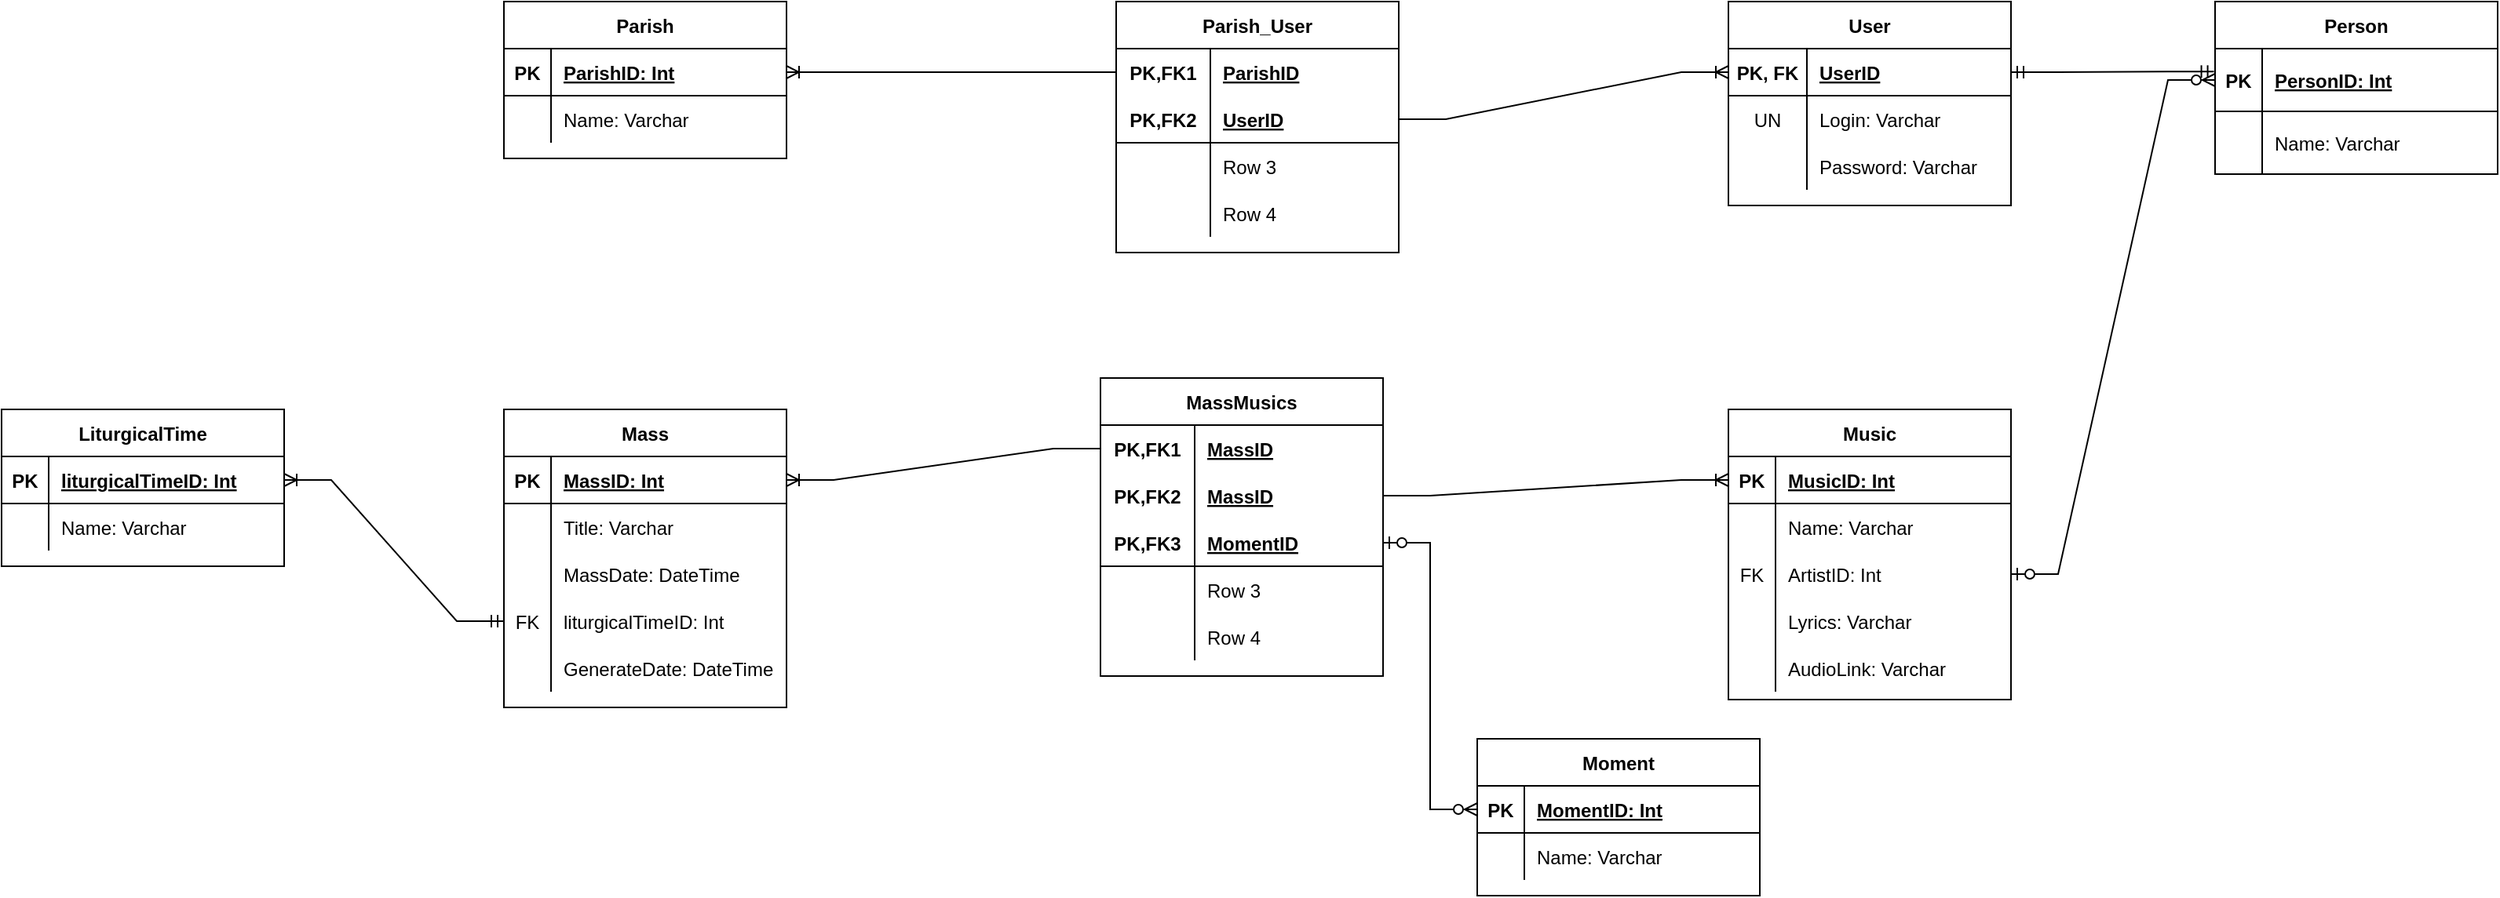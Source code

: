 <mxfile version="15.8.8" type="device"><diagram id="pBxpf4QLB0d9RIdN4kWl" name="Page-1"><mxGraphModel dx="1422" dy="762" grid="1" gridSize="10" guides="1" tooltips="1" connect="1" arrows="1" fold="1" page="1" pageScale="1" pageWidth="827" pageHeight="1169" math="0" shadow="0"><root><mxCell id="0"/><mxCell id="1" parent="0"/><mxCell id="s4vlxs1HqQsCH3ZGNKYO-1" value="Parish" style="shape=table;startSize=30;container=1;collapsible=1;childLayout=tableLayout;fixedRows=1;rowLines=0;fontStyle=1;align=center;resizeLast=1;" vertex="1" parent="1"><mxGeometry x="660" y="610" width="180" height="100" as="geometry"/></mxCell><mxCell id="s4vlxs1HqQsCH3ZGNKYO-2" value="" style="shape=partialRectangle;collapsible=0;dropTarget=0;pointerEvents=0;fillColor=none;top=0;left=0;bottom=1;right=0;points=[[0,0.5],[1,0.5]];portConstraint=eastwest;" vertex="1" parent="s4vlxs1HqQsCH3ZGNKYO-1"><mxGeometry y="30" width="180" height="30" as="geometry"/></mxCell><mxCell id="s4vlxs1HqQsCH3ZGNKYO-3" value="PK" style="shape=partialRectangle;connectable=0;fillColor=none;top=0;left=0;bottom=0;right=0;fontStyle=1;overflow=hidden;" vertex="1" parent="s4vlxs1HqQsCH3ZGNKYO-2"><mxGeometry width="30" height="30" as="geometry"><mxRectangle width="30" height="30" as="alternateBounds"/></mxGeometry></mxCell><mxCell id="s4vlxs1HqQsCH3ZGNKYO-4" value="ParishID: Int" style="shape=partialRectangle;connectable=0;fillColor=none;top=0;left=0;bottom=0;right=0;align=left;spacingLeft=6;fontStyle=5;overflow=hidden;" vertex="1" parent="s4vlxs1HqQsCH3ZGNKYO-2"><mxGeometry x="30" width="150" height="30" as="geometry"><mxRectangle width="150" height="30" as="alternateBounds"/></mxGeometry></mxCell><mxCell id="s4vlxs1HqQsCH3ZGNKYO-5" value="" style="shape=partialRectangle;collapsible=0;dropTarget=0;pointerEvents=0;fillColor=none;top=0;left=0;bottom=0;right=0;points=[[0,0.5],[1,0.5]];portConstraint=eastwest;" vertex="1" parent="s4vlxs1HqQsCH3ZGNKYO-1"><mxGeometry y="60" width="180" height="30" as="geometry"/></mxCell><mxCell id="s4vlxs1HqQsCH3ZGNKYO-6" value="" style="shape=partialRectangle;connectable=0;fillColor=none;top=0;left=0;bottom=0;right=0;editable=1;overflow=hidden;" vertex="1" parent="s4vlxs1HqQsCH3ZGNKYO-5"><mxGeometry width="30" height="30" as="geometry"><mxRectangle width="30" height="30" as="alternateBounds"/></mxGeometry></mxCell><mxCell id="s4vlxs1HqQsCH3ZGNKYO-7" value="Name: Varchar" style="shape=partialRectangle;connectable=0;fillColor=none;top=0;left=0;bottom=0;right=0;align=left;spacingLeft=6;overflow=hidden;" vertex="1" parent="s4vlxs1HqQsCH3ZGNKYO-5"><mxGeometry x="30" width="150" height="30" as="geometry"><mxRectangle width="150" height="30" as="alternateBounds"/></mxGeometry></mxCell><mxCell id="s4vlxs1HqQsCH3ZGNKYO-8" value="Parish_User" style="shape=table;startSize=30;container=1;collapsible=1;childLayout=tableLayout;fixedRows=1;rowLines=0;fontStyle=1;align=center;resizeLast=1;" vertex="1" parent="1"><mxGeometry x="1050" y="610" width="180" height="160" as="geometry"/></mxCell><mxCell id="s4vlxs1HqQsCH3ZGNKYO-9" value="" style="shape=partialRectangle;collapsible=0;dropTarget=0;pointerEvents=0;fillColor=none;top=0;left=0;bottom=0;right=0;points=[[0,0.5],[1,0.5]];portConstraint=eastwest;" vertex="1" parent="s4vlxs1HqQsCH3ZGNKYO-8"><mxGeometry y="30" width="180" height="30" as="geometry"/></mxCell><mxCell id="s4vlxs1HqQsCH3ZGNKYO-10" value="PK,FK1" style="shape=partialRectangle;connectable=0;fillColor=none;top=0;left=0;bottom=0;right=0;fontStyle=1;overflow=hidden;" vertex="1" parent="s4vlxs1HqQsCH3ZGNKYO-9"><mxGeometry width="60" height="30" as="geometry"><mxRectangle width="60" height="30" as="alternateBounds"/></mxGeometry></mxCell><mxCell id="s4vlxs1HqQsCH3ZGNKYO-11" value="ParishID" style="shape=partialRectangle;connectable=0;fillColor=none;top=0;left=0;bottom=0;right=0;align=left;spacingLeft=6;fontStyle=5;overflow=hidden;" vertex="1" parent="s4vlxs1HqQsCH3ZGNKYO-9"><mxGeometry x="60" width="120" height="30" as="geometry"><mxRectangle width="120" height="30" as="alternateBounds"/></mxGeometry></mxCell><mxCell id="s4vlxs1HqQsCH3ZGNKYO-12" value="" style="shape=partialRectangle;collapsible=0;dropTarget=0;pointerEvents=0;fillColor=none;top=0;left=0;bottom=1;right=0;points=[[0,0.5],[1,0.5]];portConstraint=eastwest;" vertex="1" parent="s4vlxs1HqQsCH3ZGNKYO-8"><mxGeometry y="60" width="180" height="30" as="geometry"/></mxCell><mxCell id="s4vlxs1HqQsCH3ZGNKYO-13" value="PK,FK2" style="shape=partialRectangle;connectable=0;fillColor=none;top=0;left=0;bottom=0;right=0;fontStyle=1;overflow=hidden;" vertex="1" parent="s4vlxs1HqQsCH3ZGNKYO-12"><mxGeometry width="60" height="30" as="geometry"><mxRectangle width="60" height="30" as="alternateBounds"/></mxGeometry></mxCell><mxCell id="s4vlxs1HqQsCH3ZGNKYO-14" value="UserID" style="shape=partialRectangle;connectable=0;fillColor=none;top=0;left=0;bottom=0;right=0;align=left;spacingLeft=6;fontStyle=5;overflow=hidden;" vertex="1" parent="s4vlxs1HqQsCH3ZGNKYO-12"><mxGeometry x="60" width="120" height="30" as="geometry"><mxRectangle width="120" height="30" as="alternateBounds"/></mxGeometry></mxCell><mxCell id="s4vlxs1HqQsCH3ZGNKYO-15" value="" style="shape=partialRectangle;collapsible=0;dropTarget=0;pointerEvents=0;fillColor=none;top=0;left=0;bottom=0;right=0;points=[[0,0.5],[1,0.5]];portConstraint=eastwest;" vertex="1" parent="s4vlxs1HqQsCH3ZGNKYO-8"><mxGeometry y="90" width="180" height="30" as="geometry"/></mxCell><mxCell id="s4vlxs1HqQsCH3ZGNKYO-16" value="" style="shape=partialRectangle;connectable=0;fillColor=none;top=0;left=0;bottom=0;right=0;editable=1;overflow=hidden;" vertex="1" parent="s4vlxs1HqQsCH3ZGNKYO-15"><mxGeometry width="60" height="30" as="geometry"><mxRectangle width="60" height="30" as="alternateBounds"/></mxGeometry></mxCell><mxCell id="s4vlxs1HqQsCH3ZGNKYO-17" value="Row 3" style="shape=partialRectangle;connectable=0;fillColor=none;top=0;left=0;bottom=0;right=0;align=left;spacingLeft=6;overflow=hidden;" vertex="1" parent="s4vlxs1HqQsCH3ZGNKYO-15"><mxGeometry x="60" width="120" height="30" as="geometry"><mxRectangle width="120" height="30" as="alternateBounds"/></mxGeometry></mxCell><mxCell id="s4vlxs1HqQsCH3ZGNKYO-18" value="" style="shape=partialRectangle;collapsible=0;dropTarget=0;pointerEvents=0;fillColor=none;top=0;left=0;bottom=0;right=0;points=[[0,0.5],[1,0.5]];portConstraint=eastwest;" vertex="1" parent="s4vlxs1HqQsCH3ZGNKYO-8"><mxGeometry y="120" width="180" height="30" as="geometry"/></mxCell><mxCell id="s4vlxs1HqQsCH3ZGNKYO-19" value="" style="shape=partialRectangle;connectable=0;fillColor=none;top=0;left=0;bottom=0;right=0;editable=1;overflow=hidden;" vertex="1" parent="s4vlxs1HqQsCH3ZGNKYO-18"><mxGeometry width="60" height="30" as="geometry"><mxRectangle width="60" height="30" as="alternateBounds"/></mxGeometry></mxCell><mxCell id="s4vlxs1HqQsCH3ZGNKYO-20" value="Row 4" style="shape=partialRectangle;connectable=0;fillColor=none;top=0;left=0;bottom=0;right=0;align=left;spacingLeft=6;overflow=hidden;" vertex="1" parent="s4vlxs1HqQsCH3ZGNKYO-18"><mxGeometry x="60" width="120" height="30" as="geometry"><mxRectangle width="120" height="30" as="alternateBounds"/></mxGeometry></mxCell><mxCell id="s4vlxs1HqQsCH3ZGNKYO-21" value="User" style="shape=table;startSize=30;container=1;collapsible=1;childLayout=tableLayout;fixedRows=1;rowLines=0;fontStyle=1;align=center;resizeLast=1;" vertex="1" parent="1"><mxGeometry x="1440" y="610" width="180" height="130" as="geometry"/></mxCell><mxCell id="s4vlxs1HqQsCH3ZGNKYO-22" value="" style="shape=partialRectangle;collapsible=0;dropTarget=0;pointerEvents=0;fillColor=none;top=0;left=0;bottom=1;right=0;points=[[0,0.5],[1,0.5]];portConstraint=eastwest;" vertex="1" parent="s4vlxs1HqQsCH3ZGNKYO-21"><mxGeometry y="30" width="180" height="30" as="geometry"/></mxCell><mxCell id="s4vlxs1HqQsCH3ZGNKYO-23" value="PK, FK" style="shape=partialRectangle;connectable=0;fillColor=none;top=0;left=0;bottom=0;right=0;fontStyle=1;overflow=hidden;" vertex="1" parent="s4vlxs1HqQsCH3ZGNKYO-22"><mxGeometry width="50" height="30" as="geometry"><mxRectangle width="50" height="30" as="alternateBounds"/></mxGeometry></mxCell><mxCell id="s4vlxs1HqQsCH3ZGNKYO-24" value="UserID" style="shape=partialRectangle;connectable=0;fillColor=none;top=0;left=0;bottom=0;right=0;align=left;spacingLeft=6;fontStyle=5;overflow=hidden;" vertex="1" parent="s4vlxs1HqQsCH3ZGNKYO-22"><mxGeometry x="50" width="130" height="30" as="geometry"><mxRectangle width="130" height="30" as="alternateBounds"/></mxGeometry></mxCell><mxCell id="s4vlxs1HqQsCH3ZGNKYO-25" value="" style="shape=partialRectangle;collapsible=0;dropTarget=0;pointerEvents=0;fillColor=none;top=0;left=0;bottom=0;right=0;points=[[0,0.5],[1,0.5]];portConstraint=eastwest;" vertex="1" parent="s4vlxs1HqQsCH3ZGNKYO-21"><mxGeometry y="60" width="180" height="30" as="geometry"/></mxCell><mxCell id="s4vlxs1HqQsCH3ZGNKYO-26" value="UN" style="shape=partialRectangle;connectable=0;fillColor=none;top=0;left=0;bottom=0;right=0;editable=1;overflow=hidden;fontStyle=0" vertex="1" parent="s4vlxs1HqQsCH3ZGNKYO-25"><mxGeometry width="50" height="30" as="geometry"><mxRectangle width="50" height="30" as="alternateBounds"/></mxGeometry></mxCell><mxCell id="s4vlxs1HqQsCH3ZGNKYO-27" value="Login: Varchar" style="shape=partialRectangle;connectable=0;fillColor=none;top=0;left=0;bottom=0;right=0;align=left;spacingLeft=6;overflow=hidden;fontStyle=0" vertex="1" parent="s4vlxs1HqQsCH3ZGNKYO-25"><mxGeometry x="50" width="130" height="30" as="geometry"><mxRectangle width="130" height="30" as="alternateBounds"/></mxGeometry></mxCell><mxCell id="s4vlxs1HqQsCH3ZGNKYO-28" value="" style="shape=partialRectangle;collapsible=0;dropTarget=0;pointerEvents=0;fillColor=none;top=0;left=0;bottom=0;right=0;points=[[0,0.5],[1,0.5]];portConstraint=eastwest;" vertex="1" parent="s4vlxs1HqQsCH3ZGNKYO-21"><mxGeometry y="90" width="180" height="30" as="geometry"/></mxCell><mxCell id="s4vlxs1HqQsCH3ZGNKYO-29" value="" style="shape=partialRectangle;connectable=0;fillColor=none;top=0;left=0;bottom=0;right=0;editable=1;overflow=hidden;" vertex="1" parent="s4vlxs1HqQsCH3ZGNKYO-28"><mxGeometry width="50" height="30" as="geometry"><mxRectangle width="50" height="30" as="alternateBounds"/></mxGeometry></mxCell><mxCell id="s4vlxs1HqQsCH3ZGNKYO-30" value="Password: Varchar" style="shape=partialRectangle;connectable=0;fillColor=none;top=0;left=0;bottom=0;right=0;align=left;spacingLeft=6;overflow=hidden;" vertex="1" parent="s4vlxs1HqQsCH3ZGNKYO-28"><mxGeometry x="50" width="130" height="30" as="geometry"><mxRectangle width="130" height="30" as="alternateBounds"/></mxGeometry></mxCell><mxCell id="s4vlxs1HqQsCH3ZGNKYO-31" value="" style="edgeStyle=entityRelationEdgeStyle;fontSize=12;html=1;endArrow=ERoneToMany;rounded=0;entryX=1;entryY=0.5;entryDx=0;entryDy=0;exitX=0;exitY=0.5;exitDx=0;exitDy=0;" edge="1" parent="1" source="s4vlxs1HqQsCH3ZGNKYO-9" target="s4vlxs1HqQsCH3ZGNKYO-2"><mxGeometry width="100" height="100" relative="1" as="geometry"><mxPoint x="1140" y="880" as="sourcePoint"/><mxPoint x="1100" y="720" as="targetPoint"/></mxGeometry></mxCell><mxCell id="s4vlxs1HqQsCH3ZGNKYO-32" value="" style="edgeStyle=entityRelationEdgeStyle;fontSize=12;html=1;endArrow=ERoneToMany;rounded=0;entryX=0;entryY=0.5;entryDx=0;entryDy=0;exitX=1;exitY=0.5;exitDx=0;exitDy=0;" edge="1" parent="1" source="s4vlxs1HqQsCH3ZGNKYO-12" target="s4vlxs1HqQsCH3ZGNKYO-22"><mxGeometry width="100" height="100" relative="1" as="geometry"><mxPoint x="1140" y="880" as="sourcePoint"/><mxPoint x="1240" y="780" as="targetPoint"/></mxGeometry></mxCell><mxCell id="s4vlxs1HqQsCH3ZGNKYO-33" value="Mass" style="shape=table;startSize=30;container=1;collapsible=1;childLayout=tableLayout;fixedRows=1;rowLines=0;fontStyle=1;align=center;resizeLast=1;" vertex="1" parent="1"><mxGeometry x="660" y="870" width="180" height="190" as="geometry"/></mxCell><mxCell id="s4vlxs1HqQsCH3ZGNKYO-34" value="" style="shape=partialRectangle;collapsible=0;dropTarget=0;pointerEvents=0;fillColor=none;top=0;left=0;bottom=1;right=0;points=[[0,0.5],[1,0.5]];portConstraint=eastwest;" vertex="1" parent="s4vlxs1HqQsCH3ZGNKYO-33"><mxGeometry y="30" width="180" height="30" as="geometry"/></mxCell><mxCell id="s4vlxs1HqQsCH3ZGNKYO-35" value="PK" style="shape=partialRectangle;connectable=0;fillColor=none;top=0;left=0;bottom=0;right=0;fontStyle=1;overflow=hidden;" vertex="1" parent="s4vlxs1HqQsCH3ZGNKYO-34"><mxGeometry width="30" height="30" as="geometry"><mxRectangle width="30" height="30" as="alternateBounds"/></mxGeometry></mxCell><mxCell id="s4vlxs1HqQsCH3ZGNKYO-36" value="MassID: Int" style="shape=partialRectangle;connectable=0;fillColor=none;top=0;left=0;bottom=0;right=0;align=left;spacingLeft=6;fontStyle=5;overflow=hidden;" vertex="1" parent="s4vlxs1HqQsCH3ZGNKYO-34"><mxGeometry x="30" width="150" height="30" as="geometry"><mxRectangle width="150" height="30" as="alternateBounds"/></mxGeometry></mxCell><mxCell id="s4vlxs1HqQsCH3ZGNKYO-37" value="" style="shape=partialRectangle;collapsible=0;dropTarget=0;pointerEvents=0;fillColor=none;top=0;left=0;bottom=0;right=0;points=[[0,0.5],[1,0.5]];portConstraint=eastwest;" vertex="1" parent="s4vlxs1HqQsCH3ZGNKYO-33"><mxGeometry y="60" width="180" height="30" as="geometry"/></mxCell><mxCell id="s4vlxs1HqQsCH3ZGNKYO-38" value="" style="shape=partialRectangle;connectable=0;fillColor=none;top=0;left=0;bottom=0;right=0;editable=1;overflow=hidden;" vertex="1" parent="s4vlxs1HqQsCH3ZGNKYO-37"><mxGeometry width="30" height="30" as="geometry"><mxRectangle width="30" height="30" as="alternateBounds"/></mxGeometry></mxCell><mxCell id="s4vlxs1HqQsCH3ZGNKYO-39" value="Title: Varchar" style="shape=partialRectangle;connectable=0;fillColor=none;top=0;left=0;bottom=0;right=0;align=left;spacingLeft=6;overflow=hidden;" vertex="1" parent="s4vlxs1HqQsCH3ZGNKYO-37"><mxGeometry x="30" width="150" height="30" as="geometry"><mxRectangle width="150" height="30" as="alternateBounds"/></mxGeometry></mxCell><mxCell id="s4vlxs1HqQsCH3ZGNKYO-40" value="" style="shape=partialRectangle;collapsible=0;dropTarget=0;pointerEvents=0;fillColor=none;top=0;left=0;bottom=0;right=0;points=[[0,0.5],[1,0.5]];portConstraint=eastwest;" vertex="1" parent="s4vlxs1HqQsCH3ZGNKYO-33"><mxGeometry y="90" width="180" height="30" as="geometry"/></mxCell><mxCell id="s4vlxs1HqQsCH3ZGNKYO-41" value="" style="shape=partialRectangle;connectable=0;fillColor=none;top=0;left=0;bottom=0;right=0;editable=1;overflow=hidden;" vertex="1" parent="s4vlxs1HqQsCH3ZGNKYO-40"><mxGeometry width="30" height="30" as="geometry"><mxRectangle width="30" height="30" as="alternateBounds"/></mxGeometry></mxCell><mxCell id="s4vlxs1HqQsCH3ZGNKYO-42" value="MassDate: DateTime" style="shape=partialRectangle;connectable=0;fillColor=none;top=0;left=0;bottom=0;right=0;align=left;spacingLeft=6;overflow=hidden;" vertex="1" parent="s4vlxs1HqQsCH3ZGNKYO-40"><mxGeometry x="30" width="150" height="30" as="geometry"><mxRectangle width="150" height="30" as="alternateBounds"/></mxGeometry></mxCell><mxCell id="s4vlxs1HqQsCH3ZGNKYO-43" value="" style="shape=partialRectangle;collapsible=0;dropTarget=0;pointerEvents=0;fillColor=none;top=0;left=0;bottom=0;right=0;points=[[0,0.5],[1,0.5]];portConstraint=eastwest;" vertex="1" parent="s4vlxs1HqQsCH3ZGNKYO-33"><mxGeometry y="120" width="180" height="30" as="geometry"/></mxCell><mxCell id="s4vlxs1HqQsCH3ZGNKYO-44" value="FK" style="shape=partialRectangle;connectable=0;fillColor=none;top=0;left=0;bottom=0;right=0;editable=1;overflow=hidden;" vertex="1" parent="s4vlxs1HqQsCH3ZGNKYO-43"><mxGeometry width="30" height="30" as="geometry"><mxRectangle width="30" height="30" as="alternateBounds"/></mxGeometry></mxCell><mxCell id="s4vlxs1HqQsCH3ZGNKYO-45" value="liturgicalTimeID: Int" style="shape=partialRectangle;connectable=0;fillColor=none;top=0;left=0;bottom=0;right=0;align=left;spacingLeft=6;overflow=hidden;" vertex="1" parent="s4vlxs1HqQsCH3ZGNKYO-43"><mxGeometry x="30" width="150" height="30" as="geometry"><mxRectangle width="150" height="30" as="alternateBounds"/></mxGeometry></mxCell><mxCell id="s4vlxs1HqQsCH3ZGNKYO-46" value="" style="shape=partialRectangle;collapsible=0;dropTarget=0;pointerEvents=0;fillColor=none;top=0;left=0;bottom=0;right=0;points=[[0,0.5],[1,0.5]];portConstraint=eastwest;" vertex="1" parent="s4vlxs1HqQsCH3ZGNKYO-33"><mxGeometry y="150" width="180" height="30" as="geometry"/></mxCell><mxCell id="s4vlxs1HqQsCH3ZGNKYO-47" value="" style="shape=partialRectangle;connectable=0;fillColor=none;top=0;left=0;bottom=0;right=0;editable=1;overflow=hidden;" vertex="1" parent="s4vlxs1HqQsCH3ZGNKYO-46"><mxGeometry width="30" height="30" as="geometry"><mxRectangle width="30" height="30" as="alternateBounds"/></mxGeometry></mxCell><mxCell id="s4vlxs1HqQsCH3ZGNKYO-48" value="GenerateDate: DateTime" style="shape=partialRectangle;connectable=0;fillColor=none;top=0;left=0;bottom=0;right=0;align=left;spacingLeft=6;overflow=hidden;" vertex="1" parent="s4vlxs1HqQsCH3ZGNKYO-46"><mxGeometry x="30" width="150" height="30" as="geometry"><mxRectangle width="150" height="30" as="alternateBounds"/></mxGeometry></mxCell><mxCell id="s4vlxs1HqQsCH3ZGNKYO-49" value="Music" style="shape=table;startSize=30;container=1;collapsible=1;childLayout=tableLayout;fixedRows=1;rowLines=0;fontStyle=1;align=center;resizeLast=1;" vertex="1" parent="1"><mxGeometry x="1440" y="870" width="180" height="185" as="geometry"/></mxCell><mxCell id="s4vlxs1HqQsCH3ZGNKYO-50" value="" style="shape=partialRectangle;collapsible=0;dropTarget=0;pointerEvents=0;fillColor=none;top=0;left=0;bottom=1;right=0;points=[[0,0.5],[1,0.5]];portConstraint=eastwest;" vertex="1" parent="s4vlxs1HqQsCH3ZGNKYO-49"><mxGeometry y="30" width="180" height="30" as="geometry"/></mxCell><mxCell id="s4vlxs1HqQsCH3ZGNKYO-51" value="PK" style="shape=partialRectangle;connectable=0;fillColor=none;top=0;left=0;bottom=0;right=0;fontStyle=1;overflow=hidden;" vertex="1" parent="s4vlxs1HqQsCH3ZGNKYO-50"><mxGeometry width="30" height="30" as="geometry"><mxRectangle width="30" height="30" as="alternateBounds"/></mxGeometry></mxCell><mxCell id="s4vlxs1HqQsCH3ZGNKYO-52" value="MusicID: Int" style="shape=partialRectangle;connectable=0;fillColor=none;top=0;left=0;bottom=0;right=0;align=left;spacingLeft=6;fontStyle=5;overflow=hidden;" vertex="1" parent="s4vlxs1HqQsCH3ZGNKYO-50"><mxGeometry x="30" width="150" height="30" as="geometry"><mxRectangle width="150" height="30" as="alternateBounds"/></mxGeometry></mxCell><mxCell id="s4vlxs1HqQsCH3ZGNKYO-53" value="" style="shape=partialRectangle;collapsible=0;dropTarget=0;pointerEvents=0;fillColor=none;top=0;left=0;bottom=0;right=0;points=[[0,0.5],[1,0.5]];portConstraint=eastwest;" vertex="1" parent="s4vlxs1HqQsCH3ZGNKYO-49"><mxGeometry y="60" width="180" height="30" as="geometry"/></mxCell><mxCell id="s4vlxs1HqQsCH3ZGNKYO-54" value="" style="shape=partialRectangle;connectable=0;fillColor=none;top=0;left=0;bottom=0;right=0;editable=1;overflow=hidden;" vertex="1" parent="s4vlxs1HqQsCH3ZGNKYO-53"><mxGeometry width="30" height="30" as="geometry"><mxRectangle width="30" height="30" as="alternateBounds"/></mxGeometry></mxCell><mxCell id="s4vlxs1HqQsCH3ZGNKYO-55" value="Name: Varchar" style="shape=partialRectangle;connectable=0;fillColor=none;top=0;left=0;bottom=0;right=0;align=left;spacingLeft=6;overflow=hidden;" vertex="1" parent="s4vlxs1HqQsCH3ZGNKYO-53"><mxGeometry x="30" width="150" height="30" as="geometry"><mxRectangle width="150" height="30" as="alternateBounds"/></mxGeometry></mxCell><mxCell id="s4vlxs1HqQsCH3ZGNKYO-56" value="" style="shape=partialRectangle;collapsible=0;dropTarget=0;pointerEvents=0;fillColor=none;top=0;left=0;bottom=0;right=0;points=[[0,0.5],[1,0.5]];portConstraint=eastwest;" vertex="1" parent="s4vlxs1HqQsCH3ZGNKYO-49"><mxGeometry y="90" width="180" height="30" as="geometry"/></mxCell><mxCell id="s4vlxs1HqQsCH3ZGNKYO-57" value="FK" style="shape=partialRectangle;connectable=0;fillColor=none;top=0;left=0;bottom=0;right=0;editable=1;overflow=hidden;" vertex="1" parent="s4vlxs1HqQsCH3ZGNKYO-56"><mxGeometry width="30" height="30" as="geometry"><mxRectangle width="30" height="30" as="alternateBounds"/></mxGeometry></mxCell><mxCell id="s4vlxs1HqQsCH3ZGNKYO-58" value="ArtistID: Int" style="shape=partialRectangle;connectable=0;fillColor=none;top=0;left=0;bottom=0;right=0;align=left;spacingLeft=6;overflow=hidden;" vertex="1" parent="s4vlxs1HqQsCH3ZGNKYO-56"><mxGeometry x="30" width="150" height="30" as="geometry"><mxRectangle width="150" height="30" as="alternateBounds"/></mxGeometry></mxCell><mxCell id="s4vlxs1HqQsCH3ZGNKYO-59" value="" style="shape=partialRectangle;collapsible=0;dropTarget=0;pointerEvents=0;fillColor=none;top=0;left=0;bottom=0;right=0;points=[[0,0.5],[1,0.5]];portConstraint=eastwest;" vertex="1" parent="s4vlxs1HqQsCH3ZGNKYO-49"><mxGeometry y="120" width="180" height="30" as="geometry"/></mxCell><mxCell id="s4vlxs1HqQsCH3ZGNKYO-60" value="" style="shape=partialRectangle;connectable=0;fillColor=none;top=0;left=0;bottom=0;right=0;editable=1;overflow=hidden;" vertex="1" parent="s4vlxs1HqQsCH3ZGNKYO-59"><mxGeometry width="30" height="30" as="geometry"><mxRectangle width="30" height="30" as="alternateBounds"/></mxGeometry></mxCell><mxCell id="s4vlxs1HqQsCH3ZGNKYO-61" value="Lyrics: Varchar" style="shape=partialRectangle;connectable=0;fillColor=none;top=0;left=0;bottom=0;right=0;align=left;spacingLeft=6;overflow=hidden;" vertex="1" parent="s4vlxs1HqQsCH3ZGNKYO-59"><mxGeometry x="30" width="150" height="30" as="geometry"><mxRectangle width="150" height="30" as="alternateBounds"/></mxGeometry></mxCell><mxCell id="s4vlxs1HqQsCH3ZGNKYO-62" value="" style="shape=partialRectangle;collapsible=0;dropTarget=0;pointerEvents=0;fillColor=none;top=0;left=0;bottom=0;right=0;points=[[0,0.5],[1,0.5]];portConstraint=eastwest;" vertex="1" parent="s4vlxs1HqQsCH3ZGNKYO-49"><mxGeometry y="150" width="180" height="30" as="geometry"/></mxCell><mxCell id="s4vlxs1HqQsCH3ZGNKYO-63" value="" style="shape=partialRectangle;connectable=0;fillColor=none;top=0;left=0;bottom=0;right=0;editable=1;overflow=hidden;" vertex="1" parent="s4vlxs1HqQsCH3ZGNKYO-62"><mxGeometry width="30" height="30" as="geometry"><mxRectangle width="30" height="30" as="alternateBounds"/></mxGeometry></mxCell><mxCell id="s4vlxs1HqQsCH3ZGNKYO-64" value="AudioLink: Varchar" style="shape=partialRectangle;connectable=0;fillColor=none;top=0;left=0;bottom=0;right=0;align=left;spacingLeft=6;overflow=hidden;" vertex="1" parent="s4vlxs1HqQsCH3ZGNKYO-62"><mxGeometry x="30" width="150" height="30" as="geometry"><mxRectangle width="150" height="30" as="alternateBounds"/></mxGeometry></mxCell><mxCell id="s4vlxs1HqQsCH3ZGNKYO-65" value="MassMusics" style="shape=table;startSize=30;container=1;collapsible=1;childLayout=tableLayout;fixedRows=1;rowLines=0;fontStyle=1;align=center;resizeLast=1;" vertex="1" parent="1"><mxGeometry x="1040" y="850" width="180" height="190" as="geometry"/></mxCell><mxCell id="s4vlxs1HqQsCH3ZGNKYO-66" value="" style="shape=partialRectangle;collapsible=0;dropTarget=0;pointerEvents=0;fillColor=none;top=0;left=0;bottom=0;right=0;points=[[0,0.5],[1,0.5]];portConstraint=eastwest;" vertex="1" parent="s4vlxs1HqQsCH3ZGNKYO-65"><mxGeometry y="30" width="180" height="30" as="geometry"/></mxCell><mxCell id="s4vlxs1HqQsCH3ZGNKYO-67" value="PK,FK1" style="shape=partialRectangle;connectable=0;fillColor=none;top=0;left=0;bottom=0;right=0;fontStyle=1;overflow=hidden;" vertex="1" parent="s4vlxs1HqQsCH3ZGNKYO-66"><mxGeometry width="60" height="30" as="geometry"><mxRectangle width="60" height="30" as="alternateBounds"/></mxGeometry></mxCell><mxCell id="s4vlxs1HqQsCH3ZGNKYO-68" value="MassID" style="shape=partialRectangle;connectable=0;fillColor=none;top=0;left=0;bottom=0;right=0;align=left;spacingLeft=6;fontStyle=5;overflow=hidden;" vertex="1" parent="s4vlxs1HqQsCH3ZGNKYO-66"><mxGeometry x="60" width="120" height="30" as="geometry"><mxRectangle width="120" height="30" as="alternateBounds"/></mxGeometry></mxCell><mxCell id="s4vlxs1HqQsCH3ZGNKYO-111" value="" style="shape=partialRectangle;collapsible=0;dropTarget=0;pointerEvents=0;fillColor=none;top=0;left=0;bottom=0;right=0;points=[[0,0.5],[1,0.5]];portConstraint=eastwest;" vertex="1" parent="s4vlxs1HqQsCH3ZGNKYO-65"><mxGeometry y="60" width="180" height="30" as="geometry"/></mxCell><mxCell id="s4vlxs1HqQsCH3ZGNKYO-112" value="PK,FK2" style="shape=partialRectangle;connectable=0;fillColor=none;top=0;left=0;bottom=0;right=0;fontStyle=1;overflow=hidden;" vertex="1" parent="s4vlxs1HqQsCH3ZGNKYO-111"><mxGeometry width="60" height="30" as="geometry"><mxRectangle width="60" height="30" as="alternateBounds"/></mxGeometry></mxCell><mxCell id="s4vlxs1HqQsCH3ZGNKYO-113" value="MassID" style="shape=partialRectangle;connectable=0;fillColor=none;top=0;left=0;bottom=0;right=0;align=left;spacingLeft=6;fontStyle=5;overflow=hidden;" vertex="1" parent="s4vlxs1HqQsCH3ZGNKYO-111"><mxGeometry x="60" width="120" height="30" as="geometry"><mxRectangle width="120" height="30" as="alternateBounds"/></mxGeometry></mxCell><mxCell id="s4vlxs1HqQsCH3ZGNKYO-108" value="" style="shape=partialRectangle;collapsible=0;dropTarget=0;pointerEvents=0;fillColor=none;top=0;left=0;bottom=1;right=0;points=[[0,0.5],[1,0.5]];portConstraint=eastwest;" vertex="1" parent="s4vlxs1HqQsCH3ZGNKYO-65"><mxGeometry y="90" width="180" height="30" as="geometry"/></mxCell><mxCell id="s4vlxs1HqQsCH3ZGNKYO-109" value="PK,FK3" style="shape=partialRectangle;connectable=0;fillColor=none;top=0;left=0;bottom=0;right=0;fontStyle=1;overflow=hidden;" vertex="1" parent="s4vlxs1HqQsCH3ZGNKYO-108"><mxGeometry width="60" height="30" as="geometry"><mxRectangle width="60" height="30" as="alternateBounds"/></mxGeometry></mxCell><mxCell id="s4vlxs1HqQsCH3ZGNKYO-110" value="MomentID" style="shape=partialRectangle;connectable=0;fillColor=none;top=0;left=0;bottom=0;right=0;align=left;spacingLeft=6;fontStyle=5;overflow=hidden;" vertex="1" parent="s4vlxs1HqQsCH3ZGNKYO-108"><mxGeometry x="60" width="120" height="30" as="geometry"><mxRectangle width="120" height="30" as="alternateBounds"/></mxGeometry></mxCell><mxCell id="s4vlxs1HqQsCH3ZGNKYO-72" value="" style="shape=partialRectangle;collapsible=0;dropTarget=0;pointerEvents=0;fillColor=none;top=0;left=0;bottom=0;right=0;points=[[0,0.5],[1,0.5]];portConstraint=eastwest;" vertex="1" parent="s4vlxs1HqQsCH3ZGNKYO-65"><mxGeometry y="120" width="180" height="30" as="geometry"/></mxCell><mxCell id="s4vlxs1HqQsCH3ZGNKYO-73" value="" style="shape=partialRectangle;connectable=0;fillColor=none;top=0;left=0;bottom=0;right=0;editable=1;overflow=hidden;" vertex="1" parent="s4vlxs1HqQsCH3ZGNKYO-72"><mxGeometry width="60" height="30" as="geometry"><mxRectangle width="60" height="30" as="alternateBounds"/></mxGeometry></mxCell><mxCell id="s4vlxs1HqQsCH3ZGNKYO-74" value="Row 3" style="shape=partialRectangle;connectable=0;fillColor=none;top=0;left=0;bottom=0;right=0;align=left;spacingLeft=6;overflow=hidden;" vertex="1" parent="s4vlxs1HqQsCH3ZGNKYO-72"><mxGeometry x="60" width="120" height="30" as="geometry"><mxRectangle width="120" height="30" as="alternateBounds"/></mxGeometry></mxCell><mxCell id="s4vlxs1HqQsCH3ZGNKYO-75" value="" style="shape=partialRectangle;collapsible=0;dropTarget=0;pointerEvents=0;fillColor=none;top=0;left=0;bottom=0;right=0;points=[[0,0.5],[1,0.5]];portConstraint=eastwest;" vertex="1" parent="s4vlxs1HqQsCH3ZGNKYO-65"><mxGeometry y="150" width="180" height="30" as="geometry"/></mxCell><mxCell id="s4vlxs1HqQsCH3ZGNKYO-76" value="" style="shape=partialRectangle;connectable=0;fillColor=none;top=0;left=0;bottom=0;right=0;editable=1;overflow=hidden;" vertex="1" parent="s4vlxs1HqQsCH3ZGNKYO-75"><mxGeometry width="60" height="30" as="geometry"><mxRectangle width="60" height="30" as="alternateBounds"/></mxGeometry></mxCell><mxCell id="s4vlxs1HqQsCH3ZGNKYO-77" value="Row 4" style="shape=partialRectangle;connectable=0;fillColor=none;top=0;left=0;bottom=0;right=0;align=left;spacingLeft=6;overflow=hidden;" vertex="1" parent="s4vlxs1HqQsCH3ZGNKYO-75"><mxGeometry x="60" width="120" height="30" as="geometry"><mxRectangle width="120" height="30" as="alternateBounds"/></mxGeometry></mxCell><mxCell id="s4vlxs1HqQsCH3ZGNKYO-78" value="" style="edgeStyle=entityRelationEdgeStyle;fontSize=12;html=1;endArrow=ERoneToMany;rounded=0;entryX=1;entryY=0.5;entryDx=0;entryDy=0;exitX=0;exitY=0.5;exitDx=0;exitDy=0;" edge="1" parent="1" target="s4vlxs1HqQsCH3ZGNKYO-34" source="s4vlxs1HqQsCH3ZGNKYO-66"><mxGeometry width="100" height="100" relative="1" as="geometry"><mxPoint x="1030" y="915" as="sourcePoint"/><mxPoint x="1130" y="810" as="targetPoint"/></mxGeometry></mxCell><mxCell id="s4vlxs1HqQsCH3ZGNKYO-79" value="" style="edgeStyle=entityRelationEdgeStyle;fontSize=12;html=1;endArrow=ERoneToMany;rounded=0;exitX=1;exitY=0.5;exitDx=0;exitDy=0;entryX=0;entryY=0.5;entryDx=0;entryDy=0;" edge="1" parent="1" source="s4vlxs1HqQsCH3ZGNKYO-111" target="s4vlxs1HqQsCH3ZGNKYO-50"><mxGeometry width="100" height="100" relative="1" as="geometry"><mxPoint x="1220" y="955" as="sourcePoint"/><mxPoint x="1330" y="830" as="targetPoint"/></mxGeometry></mxCell><mxCell id="s4vlxs1HqQsCH3ZGNKYO-80" value="Person" style="shape=table;startSize=30;container=1;collapsible=1;childLayout=tableLayout;fixedRows=1;rowLines=0;fontStyle=1;align=center;resizeLast=1;" vertex="1" parent="1"><mxGeometry x="1750" y="610" width="180" height="110" as="geometry"/></mxCell><mxCell id="s4vlxs1HqQsCH3ZGNKYO-81" value="" style="shape=partialRectangle;collapsible=0;dropTarget=0;pointerEvents=0;fillColor=none;top=0;left=0;bottom=1;right=0;points=[[0,0.5],[1,0.5]];portConstraint=eastwest;" vertex="1" parent="s4vlxs1HqQsCH3ZGNKYO-80"><mxGeometry y="30" width="180" height="40" as="geometry"/></mxCell><mxCell id="s4vlxs1HqQsCH3ZGNKYO-82" value="PK" style="shape=partialRectangle;connectable=0;fillColor=none;top=0;left=0;bottom=0;right=0;fontStyle=1;overflow=hidden;" vertex="1" parent="s4vlxs1HqQsCH3ZGNKYO-81"><mxGeometry width="30" height="40" as="geometry"><mxRectangle width="30" height="40" as="alternateBounds"/></mxGeometry></mxCell><mxCell id="s4vlxs1HqQsCH3ZGNKYO-83" value="PersonID: Int" style="shape=partialRectangle;connectable=0;fillColor=none;top=0;left=0;bottom=0;right=0;align=left;spacingLeft=6;fontStyle=5;overflow=hidden;" vertex="1" parent="s4vlxs1HqQsCH3ZGNKYO-81"><mxGeometry x="30" width="150" height="40" as="geometry"><mxRectangle width="150" height="40" as="alternateBounds"/></mxGeometry></mxCell><mxCell id="s4vlxs1HqQsCH3ZGNKYO-84" value="" style="shape=partialRectangle;collapsible=0;dropTarget=0;pointerEvents=0;fillColor=none;top=0;left=0;bottom=0;right=0;points=[[0,0.5],[1,0.5]];portConstraint=eastwest;" vertex="1" parent="s4vlxs1HqQsCH3ZGNKYO-80"><mxGeometry y="70" width="180" height="40" as="geometry"/></mxCell><mxCell id="s4vlxs1HqQsCH3ZGNKYO-85" value="" style="shape=partialRectangle;connectable=0;fillColor=none;top=0;left=0;bottom=0;right=0;editable=1;overflow=hidden;" vertex="1" parent="s4vlxs1HqQsCH3ZGNKYO-84"><mxGeometry width="30" height="40" as="geometry"><mxRectangle width="30" height="40" as="alternateBounds"/></mxGeometry></mxCell><mxCell id="s4vlxs1HqQsCH3ZGNKYO-86" value="Name: Varchar" style="shape=partialRectangle;connectable=0;fillColor=none;top=0;left=0;bottom=0;right=0;align=left;spacingLeft=6;overflow=hidden;" vertex="1" parent="s4vlxs1HqQsCH3ZGNKYO-84"><mxGeometry x="30" width="150" height="40" as="geometry"><mxRectangle width="150" height="40" as="alternateBounds"/></mxGeometry></mxCell><mxCell id="s4vlxs1HqQsCH3ZGNKYO-93" value="" style="edgeStyle=entityRelationEdgeStyle;fontSize=12;html=1;endArrow=ERmandOne;startArrow=ERmandOne;rounded=0;entryX=-0.004;entryY=0.367;entryDx=0;entryDy=0;exitX=1;exitY=0.5;exitDx=0;exitDy=0;entryPerimeter=0;" edge="1" parent="1" source="s4vlxs1HqQsCH3ZGNKYO-22" target="s4vlxs1HqQsCH3ZGNKYO-81"><mxGeometry width="100" height="100" relative="1" as="geometry"><mxPoint x="1650" y="700" as="sourcePoint"/><mxPoint x="1750" y="600" as="targetPoint"/></mxGeometry></mxCell><mxCell id="s4vlxs1HqQsCH3ZGNKYO-95" value="LiturgicalTime" style="shape=table;startSize=30;container=1;collapsible=1;childLayout=tableLayout;fixedRows=1;rowLines=0;fontStyle=1;align=center;resizeLast=1;" vertex="1" parent="1"><mxGeometry x="340" y="870" width="180" height="100" as="geometry"/></mxCell><mxCell id="s4vlxs1HqQsCH3ZGNKYO-96" value="" style="shape=partialRectangle;collapsible=0;dropTarget=0;pointerEvents=0;fillColor=none;top=0;left=0;bottom=1;right=0;points=[[0,0.5],[1,0.5]];portConstraint=eastwest;" vertex="1" parent="s4vlxs1HqQsCH3ZGNKYO-95"><mxGeometry y="30" width="180" height="30" as="geometry"/></mxCell><mxCell id="s4vlxs1HqQsCH3ZGNKYO-97" value="PK" style="shape=partialRectangle;connectable=0;fillColor=none;top=0;left=0;bottom=0;right=0;fontStyle=1;overflow=hidden;" vertex="1" parent="s4vlxs1HqQsCH3ZGNKYO-96"><mxGeometry width="30" height="30" as="geometry"><mxRectangle width="30" height="30" as="alternateBounds"/></mxGeometry></mxCell><mxCell id="s4vlxs1HqQsCH3ZGNKYO-98" value="liturgicalTimeID: Int" style="shape=partialRectangle;connectable=0;fillColor=none;top=0;left=0;bottom=0;right=0;align=left;spacingLeft=6;fontStyle=5;overflow=hidden;" vertex="1" parent="s4vlxs1HqQsCH3ZGNKYO-96"><mxGeometry x="30" width="150" height="30" as="geometry"><mxRectangle width="150" height="30" as="alternateBounds"/></mxGeometry></mxCell><mxCell id="s4vlxs1HqQsCH3ZGNKYO-99" value="" style="shape=partialRectangle;collapsible=0;dropTarget=0;pointerEvents=0;fillColor=none;top=0;left=0;bottom=0;right=0;points=[[0,0.5],[1,0.5]];portConstraint=eastwest;" vertex="1" parent="s4vlxs1HqQsCH3ZGNKYO-95"><mxGeometry y="60" width="180" height="30" as="geometry"/></mxCell><mxCell id="s4vlxs1HqQsCH3ZGNKYO-100" value="" style="shape=partialRectangle;connectable=0;fillColor=none;top=0;left=0;bottom=0;right=0;editable=1;overflow=hidden;" vertex="1" parent="s4vlxs1HqQsCH3ZGNKYO-99"><mxGeometry width="30" height="30" as="geometry"><mxRectangle width="30" height="30" as="alternateBounds"/></mxGeometry></mxCell><mxCell id="s4vlxs1HqQsCH3ZGNKYO-101" value="Name: Varchar" style="shape=partialRectangle;connectable=0;fillColor=none;top=0;left=0;bottom=0;right=0;align=left;spacingLeft=6;overflow=hidden;" vertex="1" parent="s4vlxs1HqQsCH3ZGNKYO-99"><mxGeometry x="30" width="150" height="30" as="geometry"><mxRectangle width="150" height="30" as="alternateBounds"/></mxGeometry></mxCell><mxCell id="s4vlxs1HqQsCH3ZGNKYO-102" value="" style="edgeStyle=entityRelationEdgeStyle;fontSize=12;html=1;endArrow=ERoneToMany;startArrow=ERmandOne;rounded=0;exitX=0;exitY=0.5;exitDx=0;exitDy=0;" edge="1" parent="1" source="s4vlxs1HqQsCH3ZGNKYO-43" target="s4vlxs1HqQsCH3ZGNKYO-96"><mxGeometry width="100" height="100" relative="1" as="geometry"><mxPoint x="550" y="900" as="sourcePoint"/><mxPoint x="650" y="800" as="targetPoint"/></mxGeometry></mxCell><mxCell id="s4vlxs1HqQsCH3ZGNKYO-104" value="" style="edgeStyle=entityRelationEdgeStyle;fontSize=12;html=1;endArrow=ERzeroToMany;startArrow=ERzeroToOne;rounded=0;exitX=1;exitY=0.5;exitDx=0;exitDy=0;entryX=0;entryY=0.5;entryDx=0;entryDy=0;" edge="1" parent="1" source="s4vlxs1HqQsCH3ZGNKYO-56" target="s4vlxs1HqQsCH3ZGNKYO-81"><mxGeometry width="100" height="100" relative="1" as="geometry"><mxPoint x="1660" y="940" as="sourcePoint"/><mxPoint x="1760" y="840" as="targetPoint"/></mxGeometry></mxCell><mxCell id="s4vlxs1HqQsCH3ZGNKYO-114" value="Moment" style="shape=table;startSize=30;container=1;collapsible=1;childLayout=tableLayout;fixedRows=1;rowLines=0;fontStyle=1;align=center;resizeLast=1;" vertex="1" parent="1"><mxGeometry x="1280" y="1080" width="180" height="100" as="geometry"/></mxCell><mxCell id="s4vlxs1HqQsCH3ZGNKYO-115" value="" style="shape=partialRectangle;collapsible=0;dropTarget=0;pointerEvents=0;fillColor=none;top=0;left=0;bottom=1;right=0;points=[[0,0.5],[1,0.5]];portConstraint=eastwest;" vertex="1" parent="s4vlxs1HqQsCH3ZGNKYO-114"><mxGeometry y="30" width="180" height="30" as="geometry"/></mxCell><mxCell id="s4vlxs1HqQsCH3ZGNKYO-116" value="PK" style="shape=partialRectangle;connectable=0;fillColor=none;top=0;left=0;bottom=0;right=0;fontStyle=1;overflow=hidden;" vertex="1" parent="s4vlxs1HqQsCH3ZGNKYO-115"><mxGeometry width="30" height="30" as="geometry"><mxRectangle width="30" height="30" as="alternateBounds"/></mxGeometry></mxCell><mxCell id="s4vlxs1HqQsCH3ZGNKYO-117" value="MomentID: Int" style="shape=partialRectangle;connectable=0;fillColor=none;top=0;left=0;bottom=0;right=0;align=left;spacingLeft=6;fontStyle=5;overflow=hidden;" vertex="1" parent="s4vlxs1HqQsCH3ZGNKYO-115"><mxGeometry x="30" width="150" height="30" as="geometry"><mxRectangle width="150" height="30" as="alternateBounds"/></mxGeometry></mxCell><mxCell id="s4vlxs1HqQsCH3ZGNKYO-118" value="" style="shape=partialRectangle;collapsible=0;dropTarget=0;pointerEvents=0;fillColor=none;top=0;left=0;bottom=0;right=0;points=[[0,0.5],[1,0.5]];portConstraint=eastwest;" vertex="1" parent="s4vlxs1HqQsCH3ZGNKYO-114"><mxGeometry y="60" width="180" height="30" as="geometry"/></mxCell><mxCell id="s4vlxs1HqQsCH3ZGNKYO-119" value="" style="shape=partialRectangle;connectable=0;fillColor=none;top=0;left=0;bottom=0;right=0;editable=1;overflow=hidden;" vertex="1" parent="s4vlxs1HqQsCH3ZGNKYO-118"><mxGeometry width="30" height="30" as="geometry"><mxRectangle width="30" height="30" as="alternateBounds"/></mxGeometry></mxCell><mxCell id="s4vlxs1HqQsCH3ZGNKYO-120" value="Name: Varchar" style="shape=partialRectangle;connectable=0;fillColor=none;top=0;left=0;bottom=0;right=0;align=left;spacingLeft=6;overflow=hidden;" vertex="1" parent="s4vlxs1HqQsCH3ZGNKYO-118"><mxGeometry x="30" width="150" height="30" as="geometry"><mxRectangle width="150" height="30" as="alternateBounds"/></mxGeometry></mxCell><mxCell id="s4vlxs1HqQsCH3ZGNKYO-122" value="" style="edgeStyle=entityRelationEdgeStyle;fontSize=12;html=1;endArrow=ERzeroToMany;startArrow=ERzeroToOne;rounded=0;exitX=1;exitY=0.5;exitDx=0;exitDy=0;entryX=0;entryY=0.5;entryDx=0;entryDy=0;" edge="1" parent="1" source="s4vlxs1HqQsCH3ZGNKYO-108" target="s4vlxs1HqQsCH3ZGNKYO-115"><mxGeometry width="100" height="100" relative="1" as="geometry"><mxPoint x="1120" y="1190" as="sourcePoint"/><mxPoint x="1220" y="1090" as="targetPoint"/></mxGeometry></mxCell></root></mxGraphModel></diagram></mxfile>